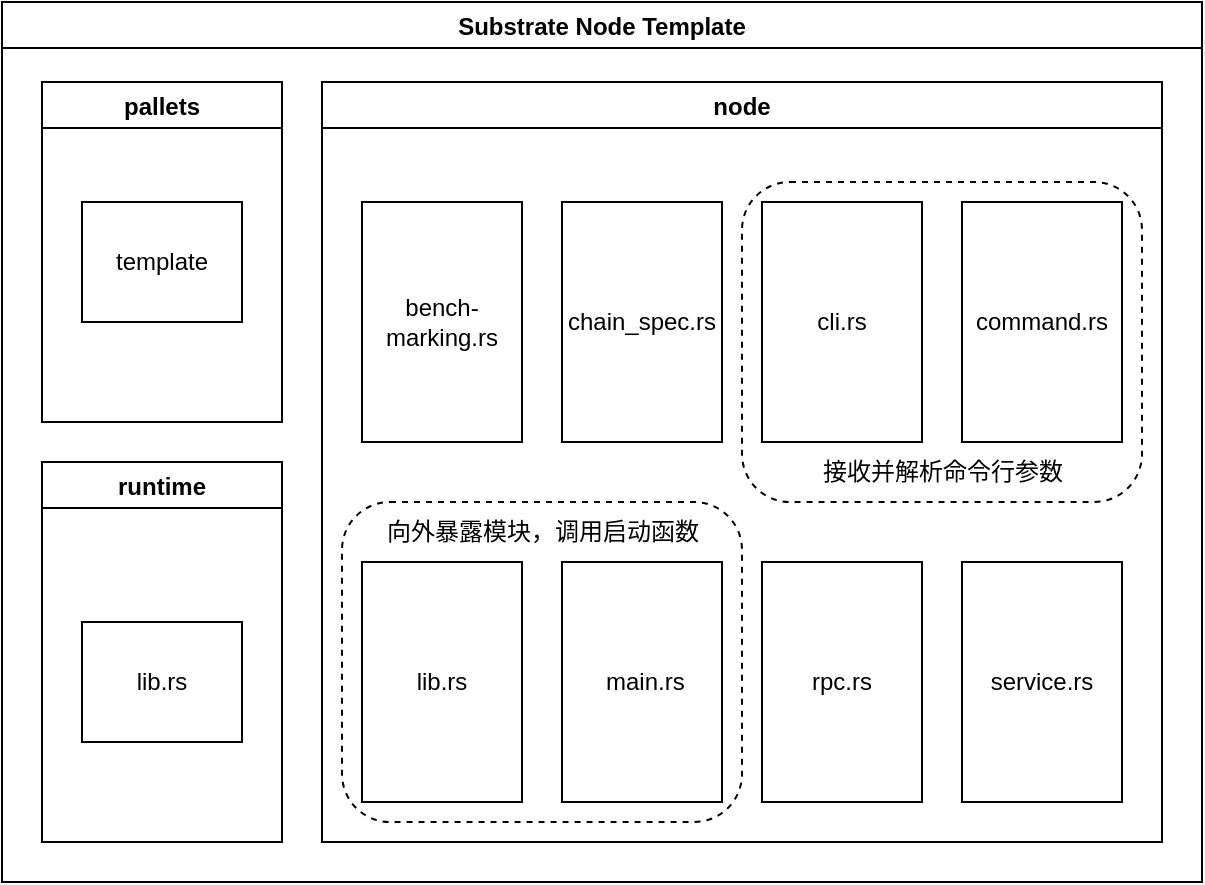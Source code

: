<mxfile version="24.4.8" type="device">
  <diagram name="第 1 页" id="y5i7iNILlWCHq4sH_vYi">
    <mxGraphModel dx="1018" dy="686" grid="1" gridSize="10" guides="1" tooltips="1" connect="1" arrows="1" fold="1" page="1" pageScale="1" pageWidth="827" pageHeight="1169" math="0" shadow="0">
      <root>
        <mxCell id="0" />
        <mxCell id="1" parent="0" />
        <mxCell id="sQpdOg7nBrTatM9nVIN1-2" value="Substrate Node Template" style="swimlane;" parent="1" vertex="1">
          <mxGeometry x="40" y="160" width="600" height="440" as="geometry" />
        </mxCell>
        <mxCell id="sQpdOg7nBrTatM9nVIN1-3" value="pallets" style="swimlane;" parent="sQpdOg7nBrTatM9nVIN1-2" vertex="1">
          <mxGeometry x="20" y="40" width="120" height="170" as="geometry">
            <mxRectangle x="20" y="40" width="80" height="30" as="alternateBounds" />
          </mxGeometry>
        </mxCell>
        <mxCell id="sQpdOg7nBrTatM9nVIN1-8" value="template" style="rounded=0;whiteSpace=wrap;html=1;" parent="sQpdOg7nBrTatM9nVIN1-3" vertex="1">
          <mxGeometry x="20" y="60" width="80" height="60" as="geometry" />
        </mxCell>
        <mxCell id="sQpdOg7nBrTatM9nVIN1-11" value="runtime" style="swimlane;" parent="sQpdOg7nBrTatM9nVIN1-2" vertex="1">
          <mxGeometry x="20" y="230" width="120" height="190" as="geometry" />
        </mxCell>
        <mxCell id="sQpdOg7nBrTatM9nVIN1-12" value="lib.rs" style="rounded=0;whiteSpace=wrap;html=1;" parent="sQpdOg7nBrTatM9nVIN1-11" vertex="1">
          <mxGeometry x="20" y="80" width="80" height="60" as="geometry" />
        </mxCell>
        <mxCell id="sQpdOg7nBrTatM9nVIN1-13" value="node" style="swimlane;" parent="sQpdOg7nBrTatM9nVIN1-2" vertex="1">
          <mxGeometry x="160" y="40" width="420" height="380" as="geometry">
            <mxRectangle x="20" y="40" width="80" height="30" as="alternateBounds" />
          </mxGeometry>
        </mxCell>
        <mxCell id="sQpdOg7nBrTatM9nVIN1-22" value="" style="rounded=1;whiteSpace=wrap;html=1;fillStyle=hatch;fillColor=none;dashed=1;" parent="sQpdOg7nBrTatM9nVIN1-13" vertex="1">
          <mxGeometry x="210" y="50" width="200" height="160" as="geometry" />
        </mxCell>
        <mxCell id="sQpdOg7nBrTatM9nVIN1-14" value="bench-marking.rs" style="rounded=0;whiteSpace=wrap;html=1;" parent="sQpdOg7nBrTatM9nVIN1-13" vertex="1">
          <mxGeometry x="20" y="60" width="80" height="120" as="geometry" />
        </mxCell>
        <mxCell id="sQpdOg7nBrTatM9nVIN1-15" value="chain_spec.rs" style="rounded=0;whiteSpace=wrap;html=1;" parent="sQpdOg7nBrTatM9nVIN1-13" vertex="1">
          <mxGeometry x="120" y="60" width="80" height="120" as="geometry" />
        </mxCell>
        <mxCell id="sQpdOg7nBrTatM9nVIN1-16" value="cli.rs" style="rounded=0;whiteSpace=wrap;html=1;" parent="sQpdOg7nBrTatM9nVIN1-13" vertex="1">
          <mxGeometry x="220" y="60" width="80" height="120" as="geometry" />
        </mxCell>
        <mxCell id="sQpdOg7nBrTatM9nVIN1-17" value="command.rs" style="rounded=0;whiteSpace=wrap;html=1;" parent="sQpdOg7nBrTatM9nVIN1-13" vertex="1">
          <mxGeometry x="320" y="60" width="80" height="120" as="geometry" />
        </mxCell>
        <mxCell id="sQpdOg7nBrTatM9nVIN1-18" value="lib.rs" style="rounded=0;whiteSpace=wrap;html=1;" parent="sQpdOg7nBrTatM9nVIN1-13" vertex="1">
          <mxGeometry x="20" y="240" width="80" height="120" as="geometry" />
        </mxCell>
        <mxCell id="sQpdOg7nBrTatM9nVIN1-19" value="&amp;nbsp;main.rs" style="rounded=0;whiteSpace=wrap;html=1;" parent="sQpdOg7nBrTatM9nVIN1-13" vertex="1">
          <mxGeometry x="120" y="240" width="80" height="120" as="geometry" />
        </mxCell>
        <mxCell id="sQpdOg7nBrTatM9nVIN1-20" value="rpc.rs" style="rounded=0;whiteSpace=wrap;html=1;" parent="sQpdOg7nBrTatM9nVIN1-13" vertex="1">
          <mxGeometry x="220" y="240" width="80" height="120" as="geometry" />
        </mxCell>
        <mxCell id="sQpdOg7nBrTatM9nVIN1-21" value="service.rs" style="rounded=0;whiteSpace=wrap;html=1;" parent="sQpdOg7nBrTatM9nVIN1-13" vertex="1">
          <mxGeometry x="320" y="240" width="80" height="120" as="geometry" />
        </mxCell>
        <mxCell id="sQpdOg7nBrTatM9nVIN1-23" value="" style="rounded=1;whiteSpace=wrap;html=1;fillStyle=hatch;fillColor=none;dashed=1;" parent="sQpdOg7nBrTatM9nVIN1-13" vertex="1">
          <mxGeometry x="10" y="210" width="200" height="160" as="geometry" />
        </mxCell>
        <mxCell id="sQpdOg7nBrTatM9nVIN1-24" value="接收并解析命令行参数" style="text;html=1;align=center;verticalAlign=middle;resizable=0;points=[];autosize=1;strokeColor=none;fillColor=none;" parent="sQpdOg7nBrTatM9nVIN1-13" vertex="1">
          <mxGeometry x="240" y="180" width="140" height="30" as="geometry" />
        </mxCell>
        <mxCell id="sQpdOg7nBrTatM9nVIN1-25" value="向外暴露模块，调用启动函数" style="text;html=1;align=center;verticalAlign=middle;resizable=0;points=[];autosize=1;strokeColor=none;fillColor=none;" parent="sQpdOg7nBrTatM9nVIN1-13" vertex="1">
          <mxGeometry x="20" y="210" width="180" height="30" as="geometry" />
        </mxCell>
      </root>
    </mxGraphModel>
  </diagram>
</mxfile>
